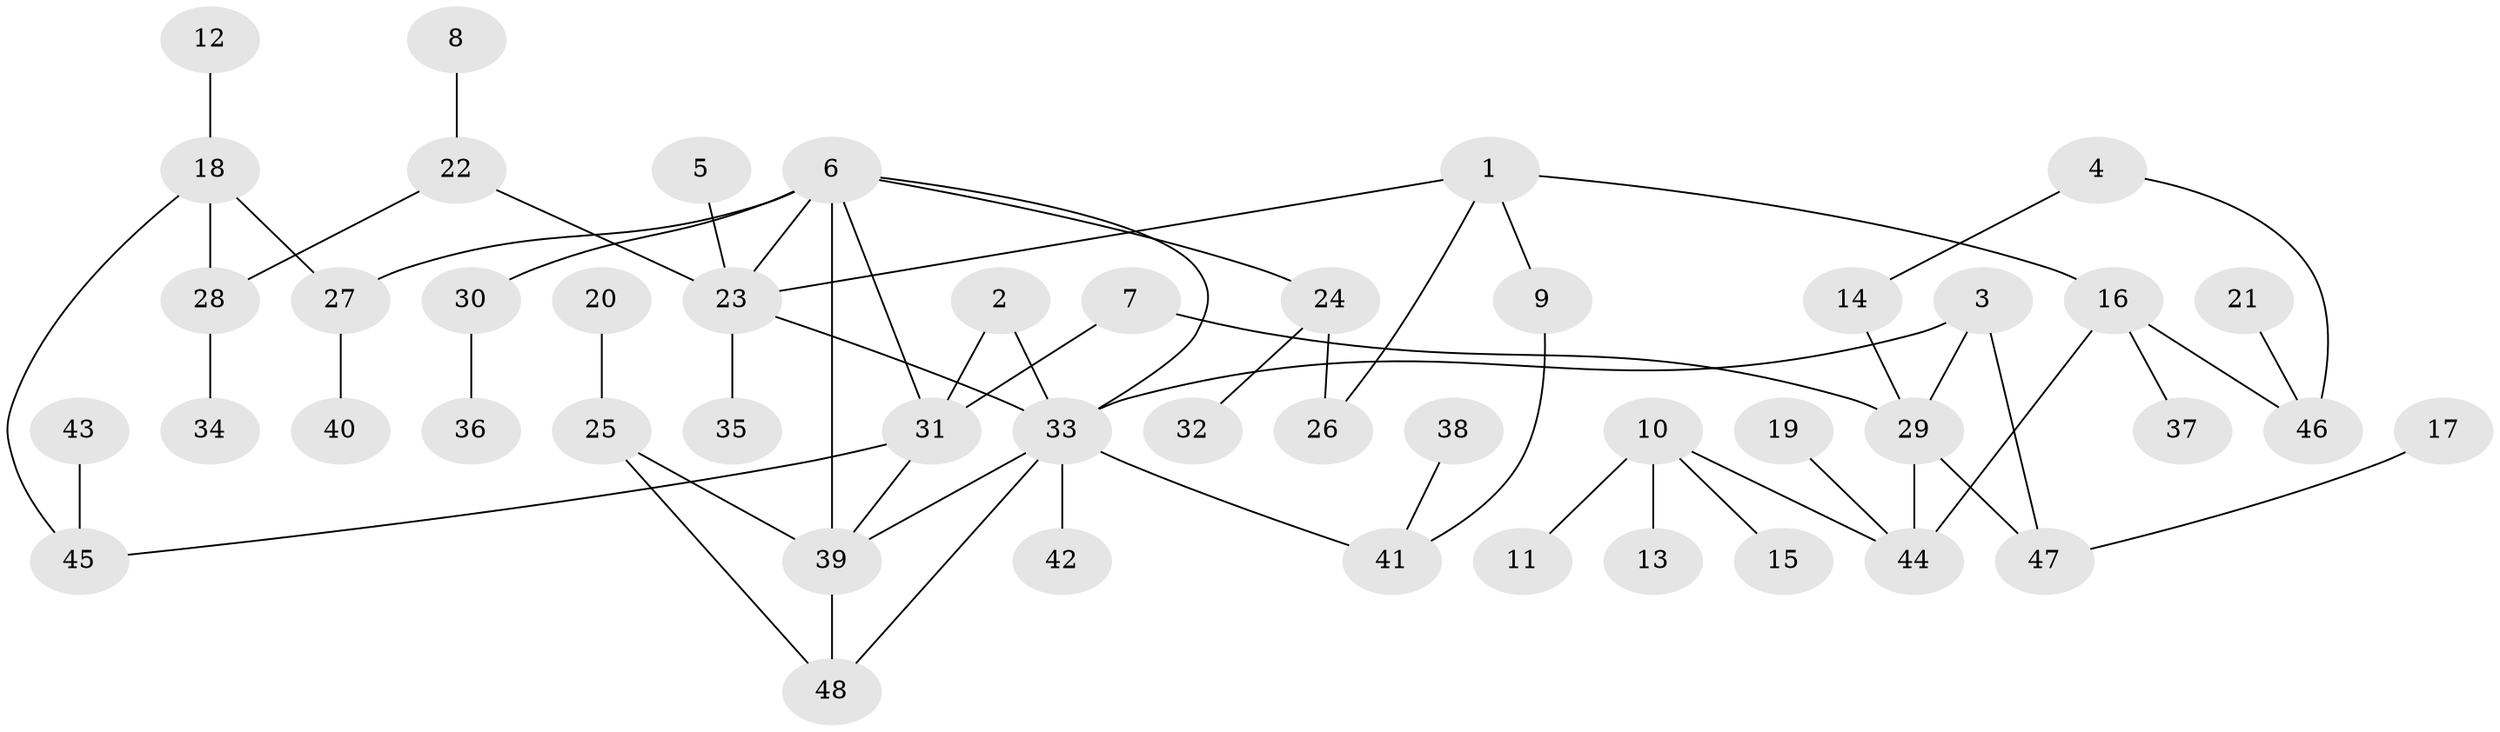 // original degree distribution, {5: 0.06315789473684211, 1: 0.3473684210526316, 6: 0.021052631578947368, 4: 0.10526315789473684, 3: 0.17894736842105263, 2: 0.28421052631578947}
// Generated by graph-tools (version 1.1) at 2025/49/03/09/25 03:49:24]
// undirected, 48 vertices, 61 edges
graph export_dot {
graph [start="1"]
  node [color=gray90,style=filled];
  1;
  2;
  3;
  4;
  5;
  6;
  7;
  8;
  9;
  10;
  11;
  12;
  13;
  14;
  15;
  16;
  17;
  18;
  19;
  20;
  21;
  22;
  23;
  24;
  25;
  26;
  27;
  28;
  29;
  30;
  31;
  32;
  33;
  34;
  35;
  36;
  37;
  38;
  39;
  40;
  41;
  42;
  43;
  44;
  45;
  46;
  47;
  48;
  1 -- 9 [weight=1.0];
  1 -- 16 [weight=1.0];
  1 -- 23 [weight=1.0];
  1 -- 26 [weight=1.0];
  2 -- 31 [weight=1.0];
  2 -- 33 [weight=1.0];
  3 -- 29 [weight=1.0];
  3 -- 33 [weight=1.0];
  3 -- 47 [weight=1.0];
  4 -- 14 [weight=1.0];
  4 -- 46 [weight=1.0];
  5 -- 23 [weight=1.0];
  6 -- 23 [weight=1.0];
  6 -- 24 [weight=1.0];
  6 -- 27 [weight=1.0];
  6 -- 30 [weight=1.0];
  6 -- 31 [weight=1.0];
  6 -- 33 [weight=1.0];
  6 -- 39 [weight=2.0];
  7 -- 29 [weight=1.0];
  7 -- 31 [weight=1.0];
  8 -- 22 [weight=1.0];
  9 -- 41 [weight=1.0];
  10 -- 11 [weight=1.0];
  10 -- 13 [weight=1.0];
  10 -- 15 [weight=1.0];
  10 -- 44 [weight=1.0];
  12 -- 18 [weight=1.0];
  14 -- 29 [weight=1.0];
  16 -- 37 [weight=1.0];
  16 -- 44 [weight=1.0];
  16 -- 46 [weight=1.0];
  17 -- 47 [weight=1.0];
  18 -- 27 [weight=1.0];
  18 -- 28 [weight=1.0];
  18 -- 45 [weight=1.0];
  19 -- 44 [weight=1.0];
  20 -- 25 [weight=1.0];
  21 -- 46 [weight=1.0];
  22 -- 23 [weight=1.0];
  22 -- 28 [weight=1.0];
  23 -- 33 [weight=1.0];
  23 -- 35 [weight=1.0];
  24 -- 26 [weight=1.0];
  24 -- 32 [weight=1.0];
  25 -- 39 [weight=1.0];
  25 -- 48 [weight=1.0];
  27 -- 40 [weight=1.0];
  28 -- 34 [weight=1.0];
  29 -- 44 [weight=1.0];
  29 -- 47 [weight=1.0];
  30 -- 36 [weight=1.0];
  31 -- 39 [weight=1.0];
  31 -- 45 [weight=1.0];
  33 -- 39 [weight=1.0];
  33 -- 41 [weight=1.0];
  33 -- 42 [weight=1.0];
  33 -- 48 [weight=1.0];
  38 -- 41 [weight=1.0];
  39 -- 48 [weight=1.0];
  43 -- 45 [weight=1.0];
}
